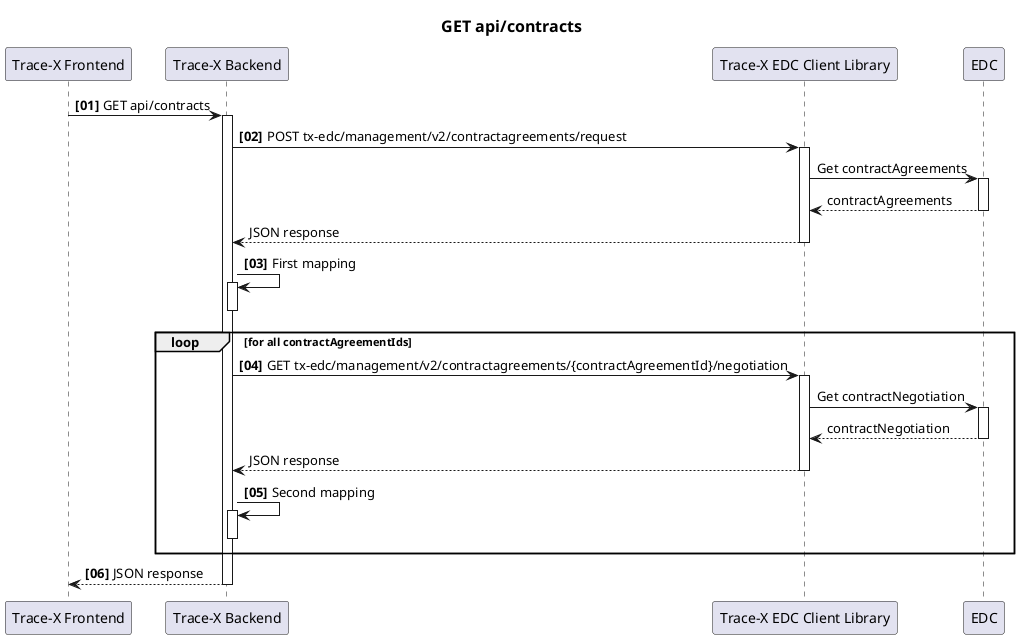 @startuml
title
    ==GET api/contracts
end title

autonumber "<B>[00]"

participant "Trace-X Frontend" as FE order 0
participant "Trace-X Backend" as BE order 1
participant "Trace-X EDC Client Library" as TXEDC order 2
participant "EDC" as EDC order 3

FE -> BE: GET api/contracts
activate BE
BE -> TXEDC: POST tx-edc/management/v2/contractagreements/request
activate TXEDC
autonumber stop
TXEDC -> EDC: Get contractAgreements
activate EDC
EDC --> TXEDC: contractAgreements
deactivate EDC
TXEDC --> BE: JSON response
autonumber resume
deactivate TXEDC
BE -> BE: First mapping
activate BE
deactivate BE
loop for all contractAgreementIds
BE -> TXEDC: GET tx-edc/management/v2/contractagreements/{contractAgreementId}/negotiation
activate TXEDC
autonumber stop
TXEDC -> EDC: Get contractNegotiation
activate EDC
EDC --> TXEDC: contractNegotiation
deactivate EDC
TXEDC --> BE: JSON response
autonumber resume
deactivate TXEDC
BE -> BE: Second mapping
activate BE
deactivate BE
end
BE --> FE: JSON response
deactivate BE

@enduml
